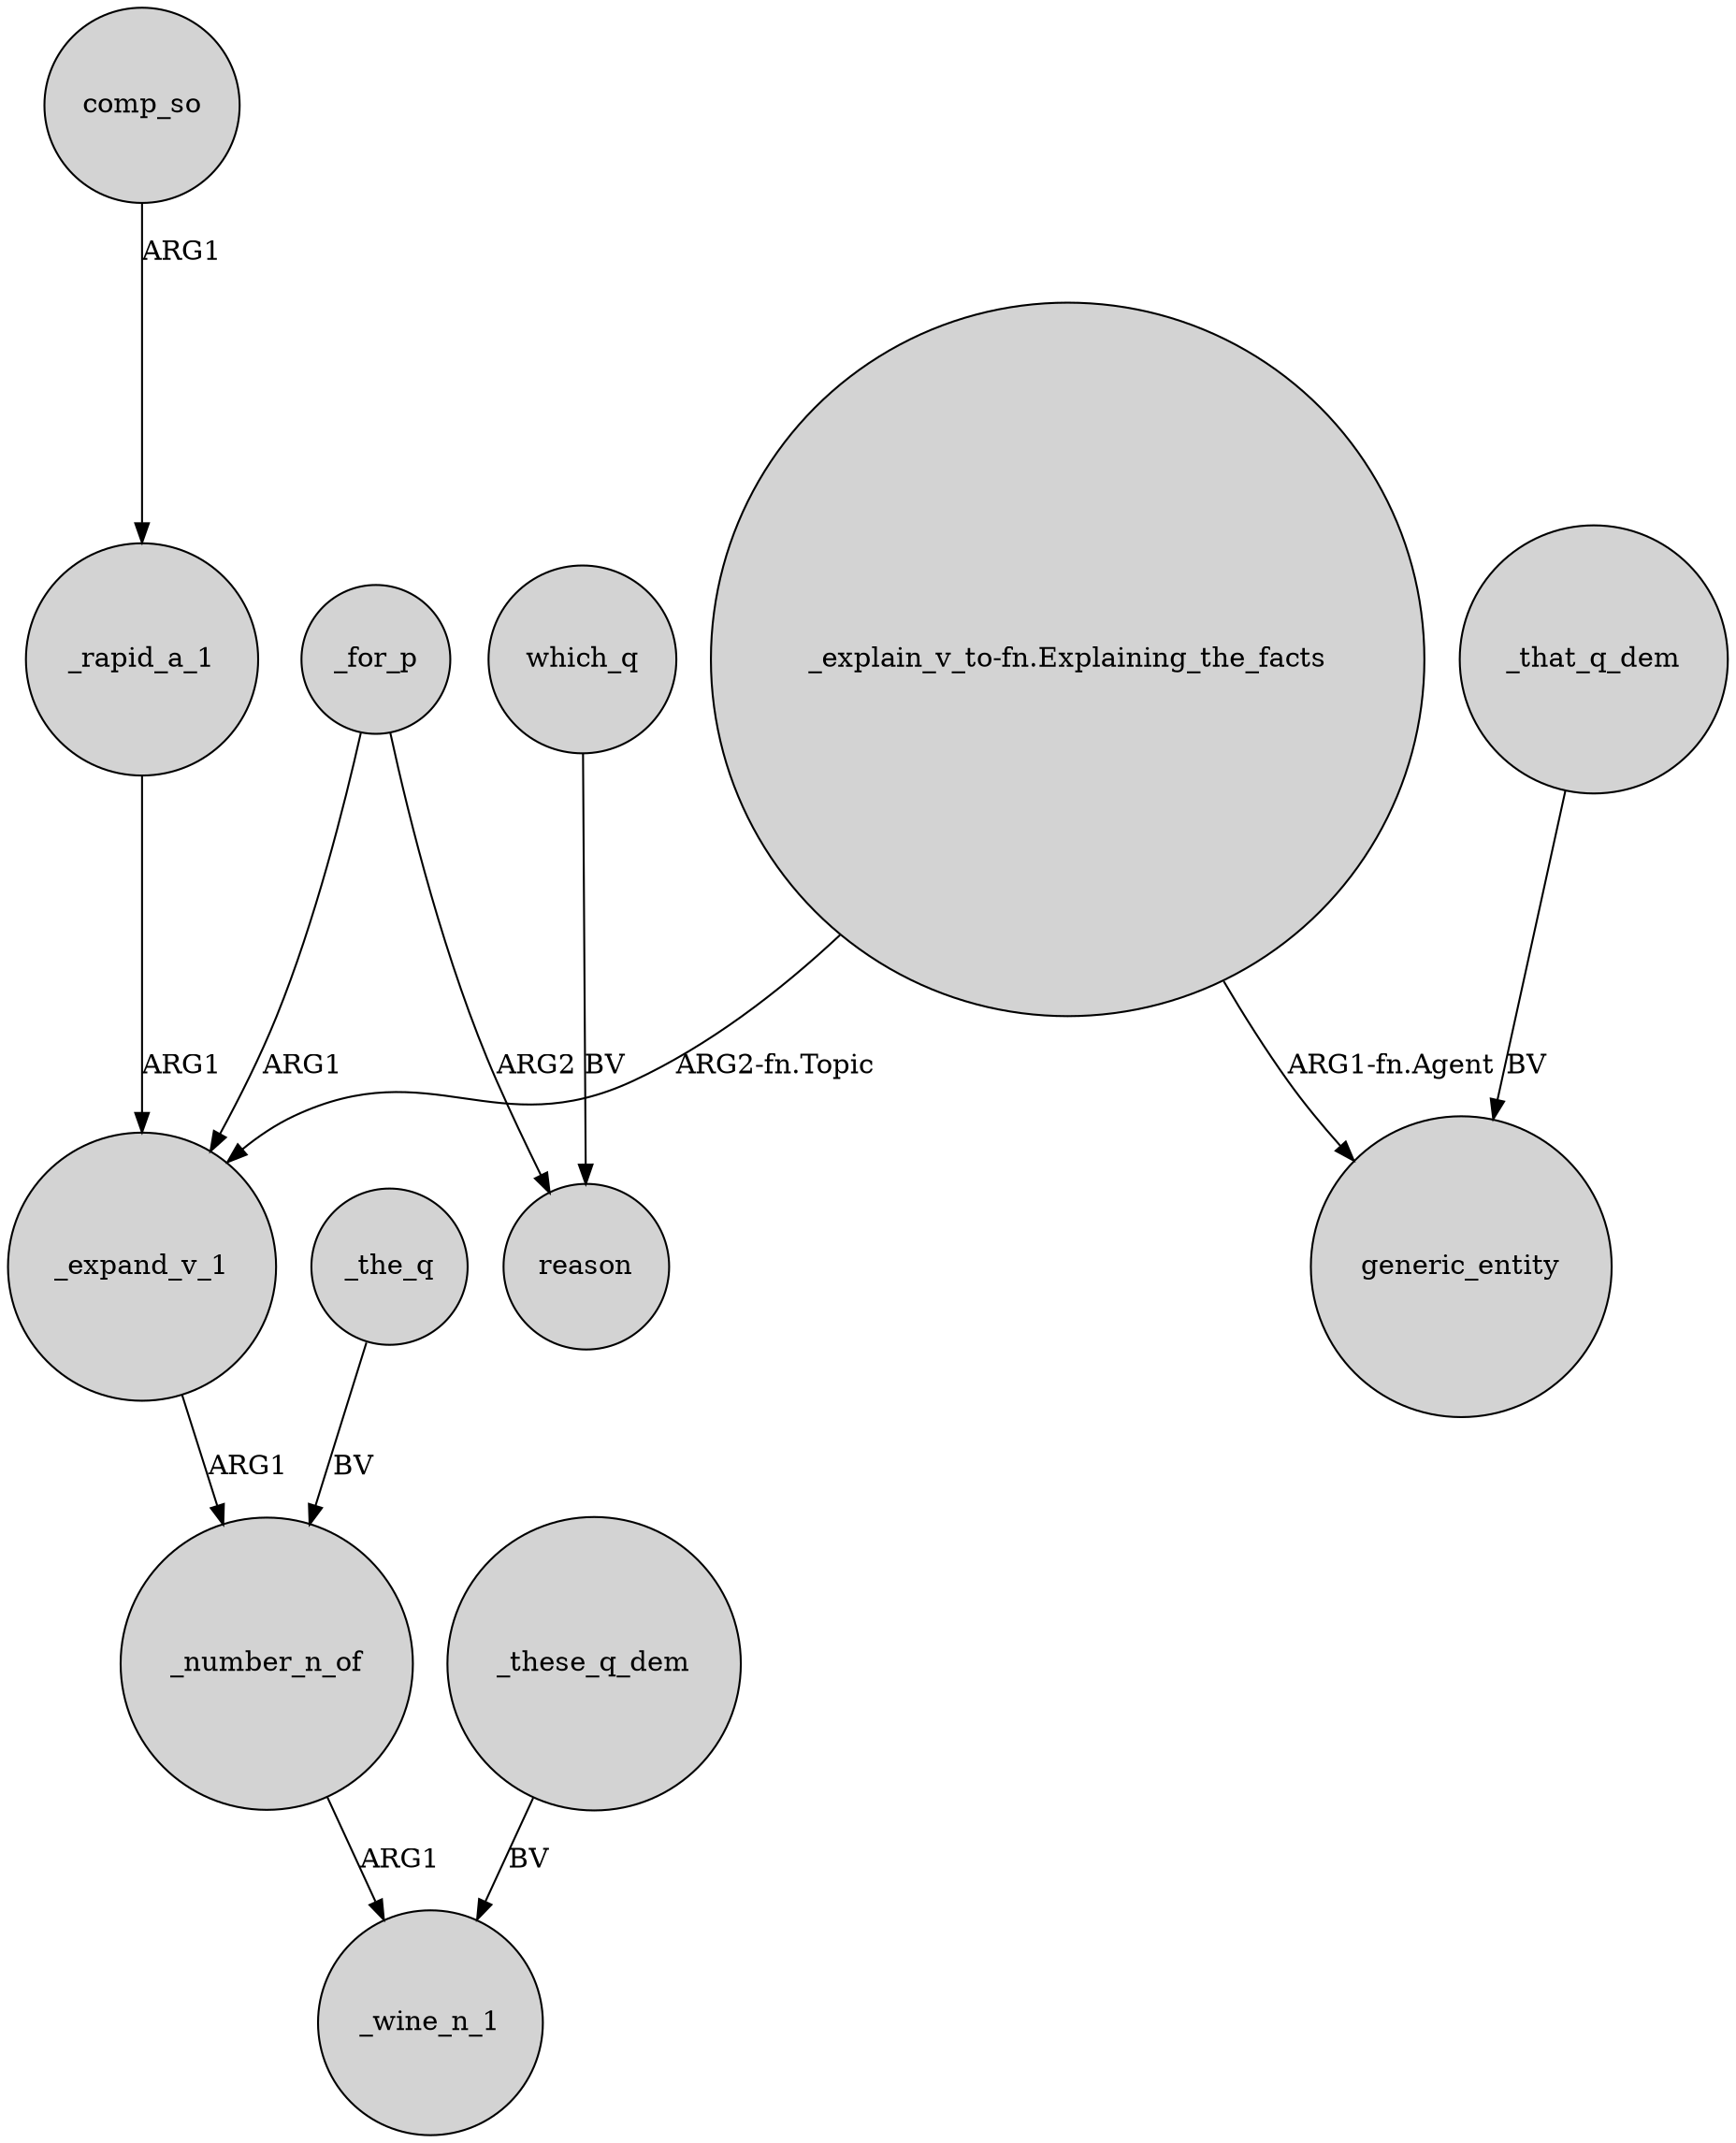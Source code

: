 digraph {
	node [shape=circle style=filled]
	_for_p -> _expand_v_1 [label=ARG1]
	_the_q -> _number_n_of [label=BV]
	_these_q_dem -> _wine_n_1 [label=BV]
	comp_so -> _rapid_a_1 [label=ARG1]
	"_explain_v_to-fn.Explaining_the_facts" -> generic_entity [label="ARG1-fn.Agent"]
	_rapid_a_1 -> _expand_v_1 [label=ARG1]
	_that_q_dem -> generic_entity [label=BV]
	_number_n_of -> _wine_n_1 [label=ARG1]
	"_explain_v_to-fn.Explaining_the_facts" -> _expand_v_1 [label="ARG2-fn.Topic"]
	_expand_v_1 -> _number_n_of [label=ARG1]
	_for_p -> reason [label=ARG2]
	which_q -> reason [label=BV]
}
